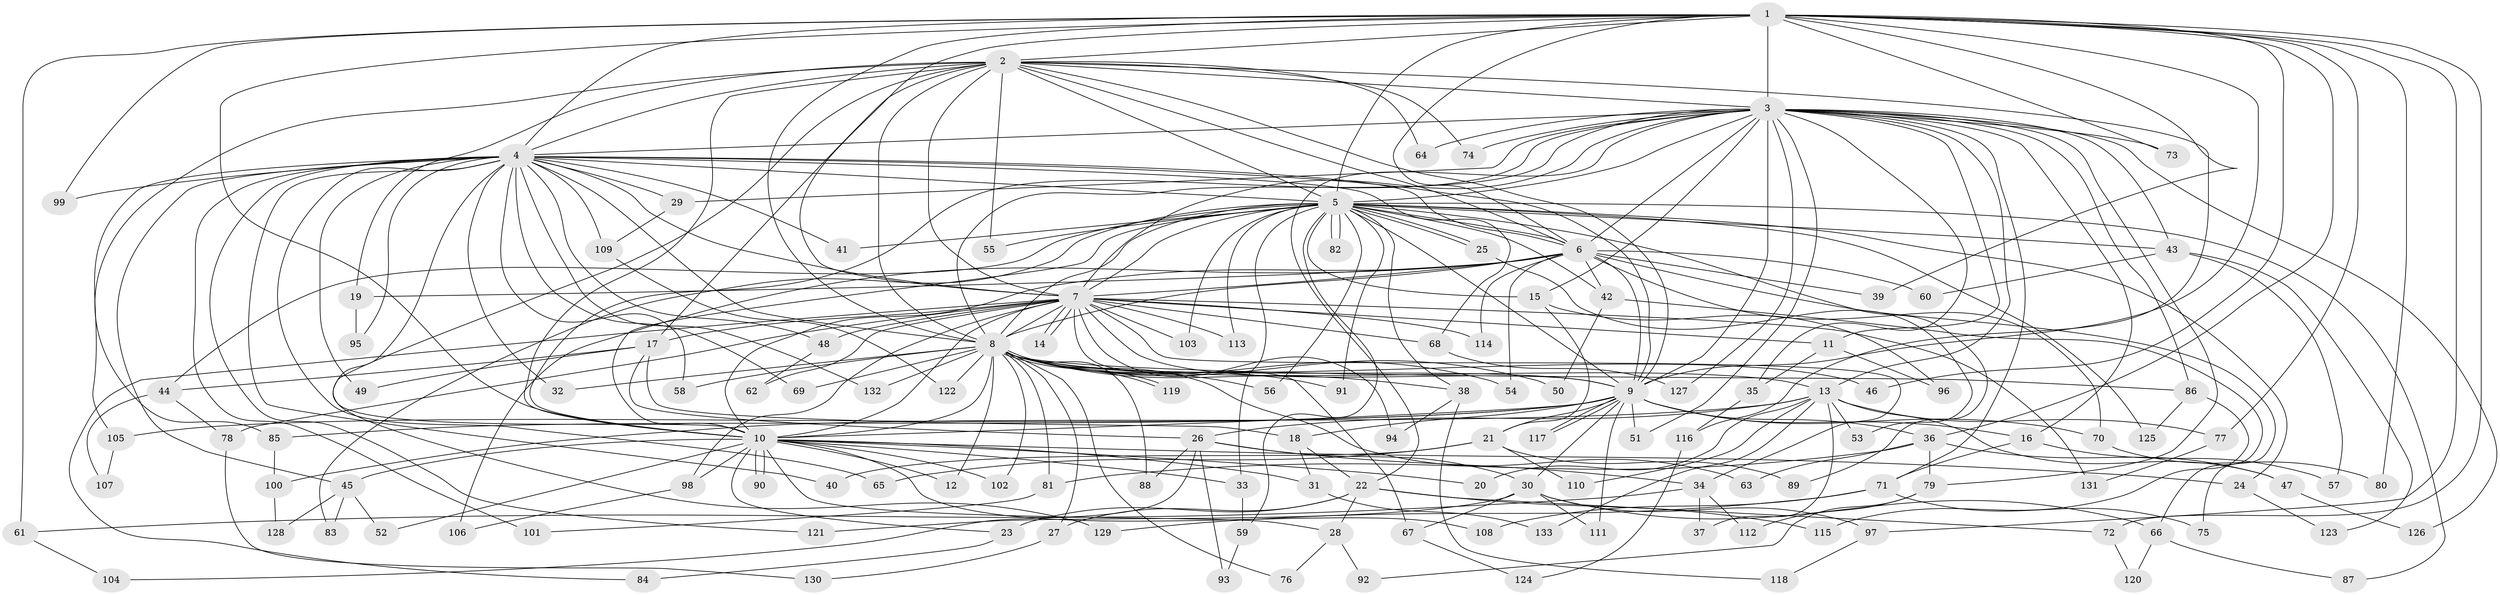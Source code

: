 // Generated by graph-tools (version 1.1) at 2025/49/03/09/25 03:49:44]
// undirected, 133 vertices, 291 edges
graph export_dot {
graph [start="1"]
  node [color=gray90,style=filled];
  1;
  2;
  3;
  4;
  5;
  6;
  7;
  8;
  9;
  10;
  11;
  12;
  13;
  14;
  15;
  16;
  17;
  18;
  19;
  20;
  21;
  22;
  23;
  24;
  25;
  26;
  27;
  28;
  29;
  30;
  31;
  32;
  33;
  34;
  35;
  36;
  37;
  38;
  39;
  40;
  41;
  42;
  43;
  44;
  45;
  46;
  47;
  48;
  49;
  50;
  51;
  52;
  53;
  54;
  55;
  56;
  57;
  58;
  59;
  60;
  61;
  62;
  63;
  64;
  65;
  66;
  67;
  68;
  69;
  70;
  71;
  72;
  73;
  74;
  75;
  76;
  77;
  78;
  79;
  80;
  81;
  82;
  83;
  84;
  85;
  86;
  87;
  88;
  89;
  90;
  91;
  92;
  93;
  94;
  95;
  96;
  97;
  98;
  99;
  100;
  101;
  102;
  103;
  104;
  105;
  106;
  107;
  108;
  109;
  110;
  111;
  112;
  113;
  114;
  115;
  116;
  117;
  118;
  119;
  120;
  121;
  122;
  123;
  124;
  125;
  126;
  127;
  128;
  129;
  130;
  131;
  132;
  133;
  1 -- 2;
  1 -- 3;
  1 -- 4;
  1 -- 5;
  1 -- 6;
  1 -- 7;
  1 -- 8;
  1 -- 9;
  1 -- 10;
  1 -- 36;
  1 -- 39;
  1 -- 46;
  1 -- 61;
  1 -- 72;
  1 -- 73;
  1 -- 77;
  1 -- 80;
  1 -- 97;
  1 -- 99;
  2 -- 3;
  2 -- 4;
  2 -- 5;
  2 -- 6;
  2 -- 7;
  2 -- 8;
  2 -- 9;
  2 -- 10;
  2 -- 17;
  2 -- 19;
  2 -- 55;
  2 -- 64;
  2 -- 74;
  2 -- 85;
  2 -- 116;
  2 -- 129;
  3 -- 4;
  3 -- 5;
  3 -- 6;
  3 -- 7;
  3 -- 8;
  3 -- 9;
  3 -- 10;
  3 -- 11;
  3 -- 13;
  3 -- 15;
  3 -- 16;
  3 -- 22;
  3 -- 29;
  3 -- 35;
  3 -- 43;
  3 -- 51;
  3 -- 64;
  3 -- 71;
  3 -- 73;
  3 -- 74;
  3 -- 79;
  3 -- 86;
  3 -- 126;
  3 -- 127;
  4 -- 5;
  4 -- 6;
  4 -- 7;
  4 -- 8;
  4 -- 9;
  4 -- 10;
  4 -- 29;
  4 -- 32;
  4 -- 40;
  4 -- 41;
  4 -- 45;
  4 -- 48;
  4 -- 49;
  4 -- 58;
  4 -- 65;
  4 -- 68;
  4 -- 69;
  4 -- 95;
  4 -- 99;
  4 -- 101;
  4 -- 105;
  4 -- 109;
  4 -- 121;
  4 -- 132;
  5 -- 6;
  5 -- 7;
  5 -- 8;
  5 -- 9;
  5 -- 10;
  5 -- 15;
  5 -- 24;
  5 -- 25;
  5 -- 25;
  5 -- 33;
  5 -- 38;
  5 -- 41;
  5 -- 42;
  5 -- 43;
  5 -- 44;
  5 -- 55;
  5 -- 56;
  5 -- 59;
  5 -- 82;
  5 -- 82;
  5 -- 83;
  5 -- 87;
  5 -- 89;
  5 -- 91;
  5 -- 103;
  5 -- 113;
  5 -- 125;
  6 -- 7;
  6 -- 8;
  6 -- 9;
  6 -- 10;
  6 -- 19;
  6 -- 39;
  6 -- 42;
  6 -- 54;
  6 -- 60;
  6 -- 70;
  6 -- 75;
  6 -- 106;
  6 -- 114;
  7 -- 8;
  7 -- 9;
  7 -- 10;
  7 -- 11;
  7 -- 14;
  7 -- 14;
  7 -- 17;
  7 -- 34;
  7 -- 48;
  7 -- 62;
  7 -- 67;
  7 -- 68;
  7 -- 78;
  7 -- 84;
  7 -- 94;
  7 -- 98;
  7 -- 103;
  7 -- 113;
  7 -- 114;
  7 -- 131;
  8 -- 9;
  8 -- 10;
  8 -- 12;
  8 -- 13;
  8 -- 27;
  8 -- 32;
  8 -- 38;
  8 -- 46;
  8 -- 50;
  8 -- 54;
  8 -- 56;
  8 -- 58;
  8 -- 63;
  8 -- 69;
  8 -- 76;
  8 -- 81;
  8 -- 86;
  8 -- 88;
  8 -- 91;
  8 -- 102;
  8 -- 119;
  8 -- 119;
  8 -- 122;
  8 -- 132;
  9 -- 10;
  9 -- 16;
  9 -- 18;
  9 -- 21;
  9 -- 30;
  9 -- 36;
  9 -- 51;
  9 -- 70;
  9 -- 85;
  9 -- 105;
  9 -- 111;
  9 -- 117;
  9 -- 117;
  10 -- 12;
  10 -- 20;
  10 -- 23;
  10 -- 24;
  10 -- 28;
  10 -- 31;
  10 -- 33;
  10 -- 45;
  10 -- 52;
  10 -- 90;
  10 -- 90;
  10 -- 98;
  10 -- 102;
  10 -- 108;
  11 -- 35;
  11 -- 96;
  13 -- 20;
  13 -- 26;
  13 -- 37;
  13 -- 47;
  13 -- 53;
  13 -- 77;
  13 -- 100;
  13 -- 110;
  13 -- 133;
  15 -- 21;
  15 -- 96;
  16 -- 57;
  16 -- 71;
  17 -- 18;
  17 -- 26;
  17 -- 44;
  17 -- 49;
  18 -- 22;
  18 -- 31;
  19 -- 95;
  21 -- 40;
  21 -- 65;
  21 -- 89;
  21 -- 110;
  22 -- 23;
  22 -- 27;
  22 -- 28;
  22 -- 72;
  22 -- 115;
  23 -- 84;
  24 -- 123;
  25 -- 53;
  26 -- 30;
  26 -- 34;
  26 -- 88;
  26 -- 93;
  26 -- 104;
  27 -- 130;
  28 -- 76;
  28 -- 92;
  29 -- 109;
  30 -- 66;
  30 -- 67;
  30 -- 97;
  30 -- 111;
  30 -- 121;
  31 -- 133;
  33 -- 59;
  34 -- 37;
  34 -- 61;
  34 -- 112;
  35 -- 116;
  36 -- 47;
  36 -- 63;
  36 -- 79;
  36 -- 81;
  38 -- 94;
  38 -- 118;
  42 -- 50;
  42 -- 66;
  43 -- 57;
  43 -- 60;
  43 -- 123;
  44 -- 78;
  44 -- 107;
  45 -- 52;
  45 -- 83;
  45 -- 128;
  47 -- 126;
  48 -- 62;
  59 -- 93;
  61 -- 104;
  66 -- 87;
  66 -- 120;
  67 -- 124;
  68 -- 127;
  70 -- 80;
  71 -- 75;
  71 -- 108;
  71 -- 129;
  72 -- 120;
  77 -- 131;
  78 -- 130;
  79 -- 92;
  79 -- 112;
  81 -- 101;
  85 -- 100;
  86 -- 115;
  86 -- 125;
  97 -- 118;
  98 -- 106;
  100 -- 128;
  105 -- 107;
  109 -- 122;
  116 -- 124;
}
